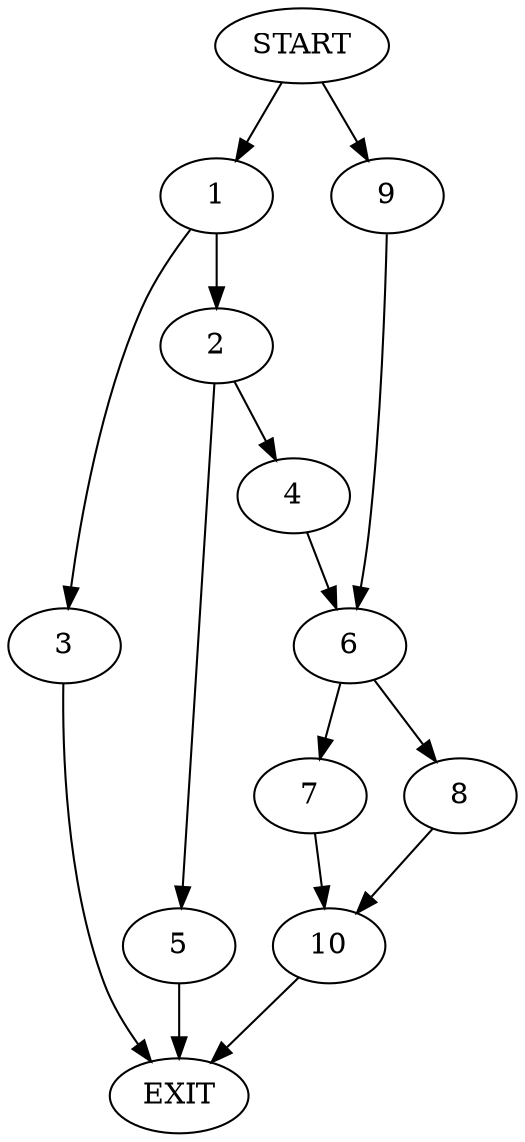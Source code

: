 digraph {
0 [label="START"]
11 [label="EXIT"]
0 -> 1
1 -> 2
1 -> 3
2 -> 4
2 -> 5
3 -> 11
5 -> 11
4 -> 6
6 -> 7
6 -> 8
0 -> 9
9 -> 6
7 -> 10
8 -> 10
10 -> 11
}

